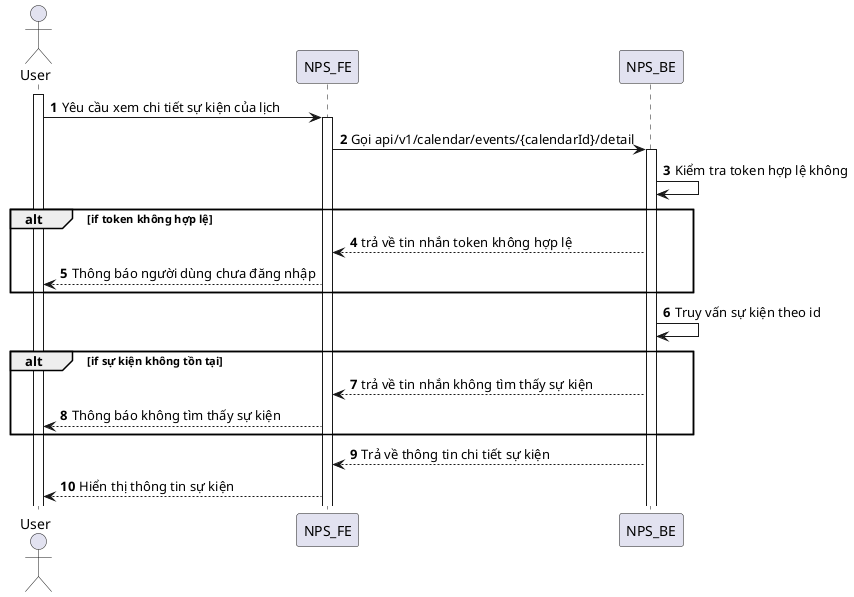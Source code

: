 @startuml
autonumber
actor User
activate User
User -> NPS_FE: Yêu cầu xem chi tiết sự kiện của lịch
activate NPS_FE
NPS_FE -> NPS_BE: Gọi api/v1/calendar/events/{calendarId}/detail
activate NPS_BE
NPS_BE -> NPS_BE: Kiểm tra token hợp lệ không
alt if token không hợp lệ
NPS_BE --> NPS_FE: trả về tin nhắn token không hợp lệ
NPS_FE --> User: Thông báo người dùng chưa đăng nhập
end
NPS_BE -> NPS_BE: Truy vấn sự kiện theo id
alt if sự kiện không tồn tại
NPS_BE --> NPS_FE: trả về tin nhắn không tìm thấy sự kiện
NPS_FE --> User: Thông báo không tìm thấy sự kiện
end
NPS_BE --> NPS_FE: Trả về thông tin chi tiết sự kiện
NPS_FE --> User: Hiển thị thông tin sự kiện
@enduml
